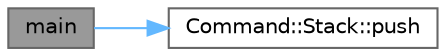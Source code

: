digraph "main"
{
 // LATEX_PDF_SIZE
  bgcolor="transparent";
  edge [fontname=Helvetica,fontsize=10,labelfontname=Helvetica,labelfontsize=10];
  node [fontname=Helvetica,fontsize=10,shape=box,height=0.2,width=0.4];
  rankdir="LR";
  Node1 [label="main",height=0.2,width=0.4,color="gray40", fillcolor="grey60", style="filled", fontcolor="black",tooltip=" "];
  Node1 -> Node2 [color="steelblue1",style="solid"];
  Node2 [label="Command::Stack::push",height=0.2,width=0.4,color="grey40", fillcolor="white", style="filled",URL="$dd/db7/classCommand_1_1Stack.html#a0d755844911720afb8d140cdf3f419ac",tooltip=" "];
}
